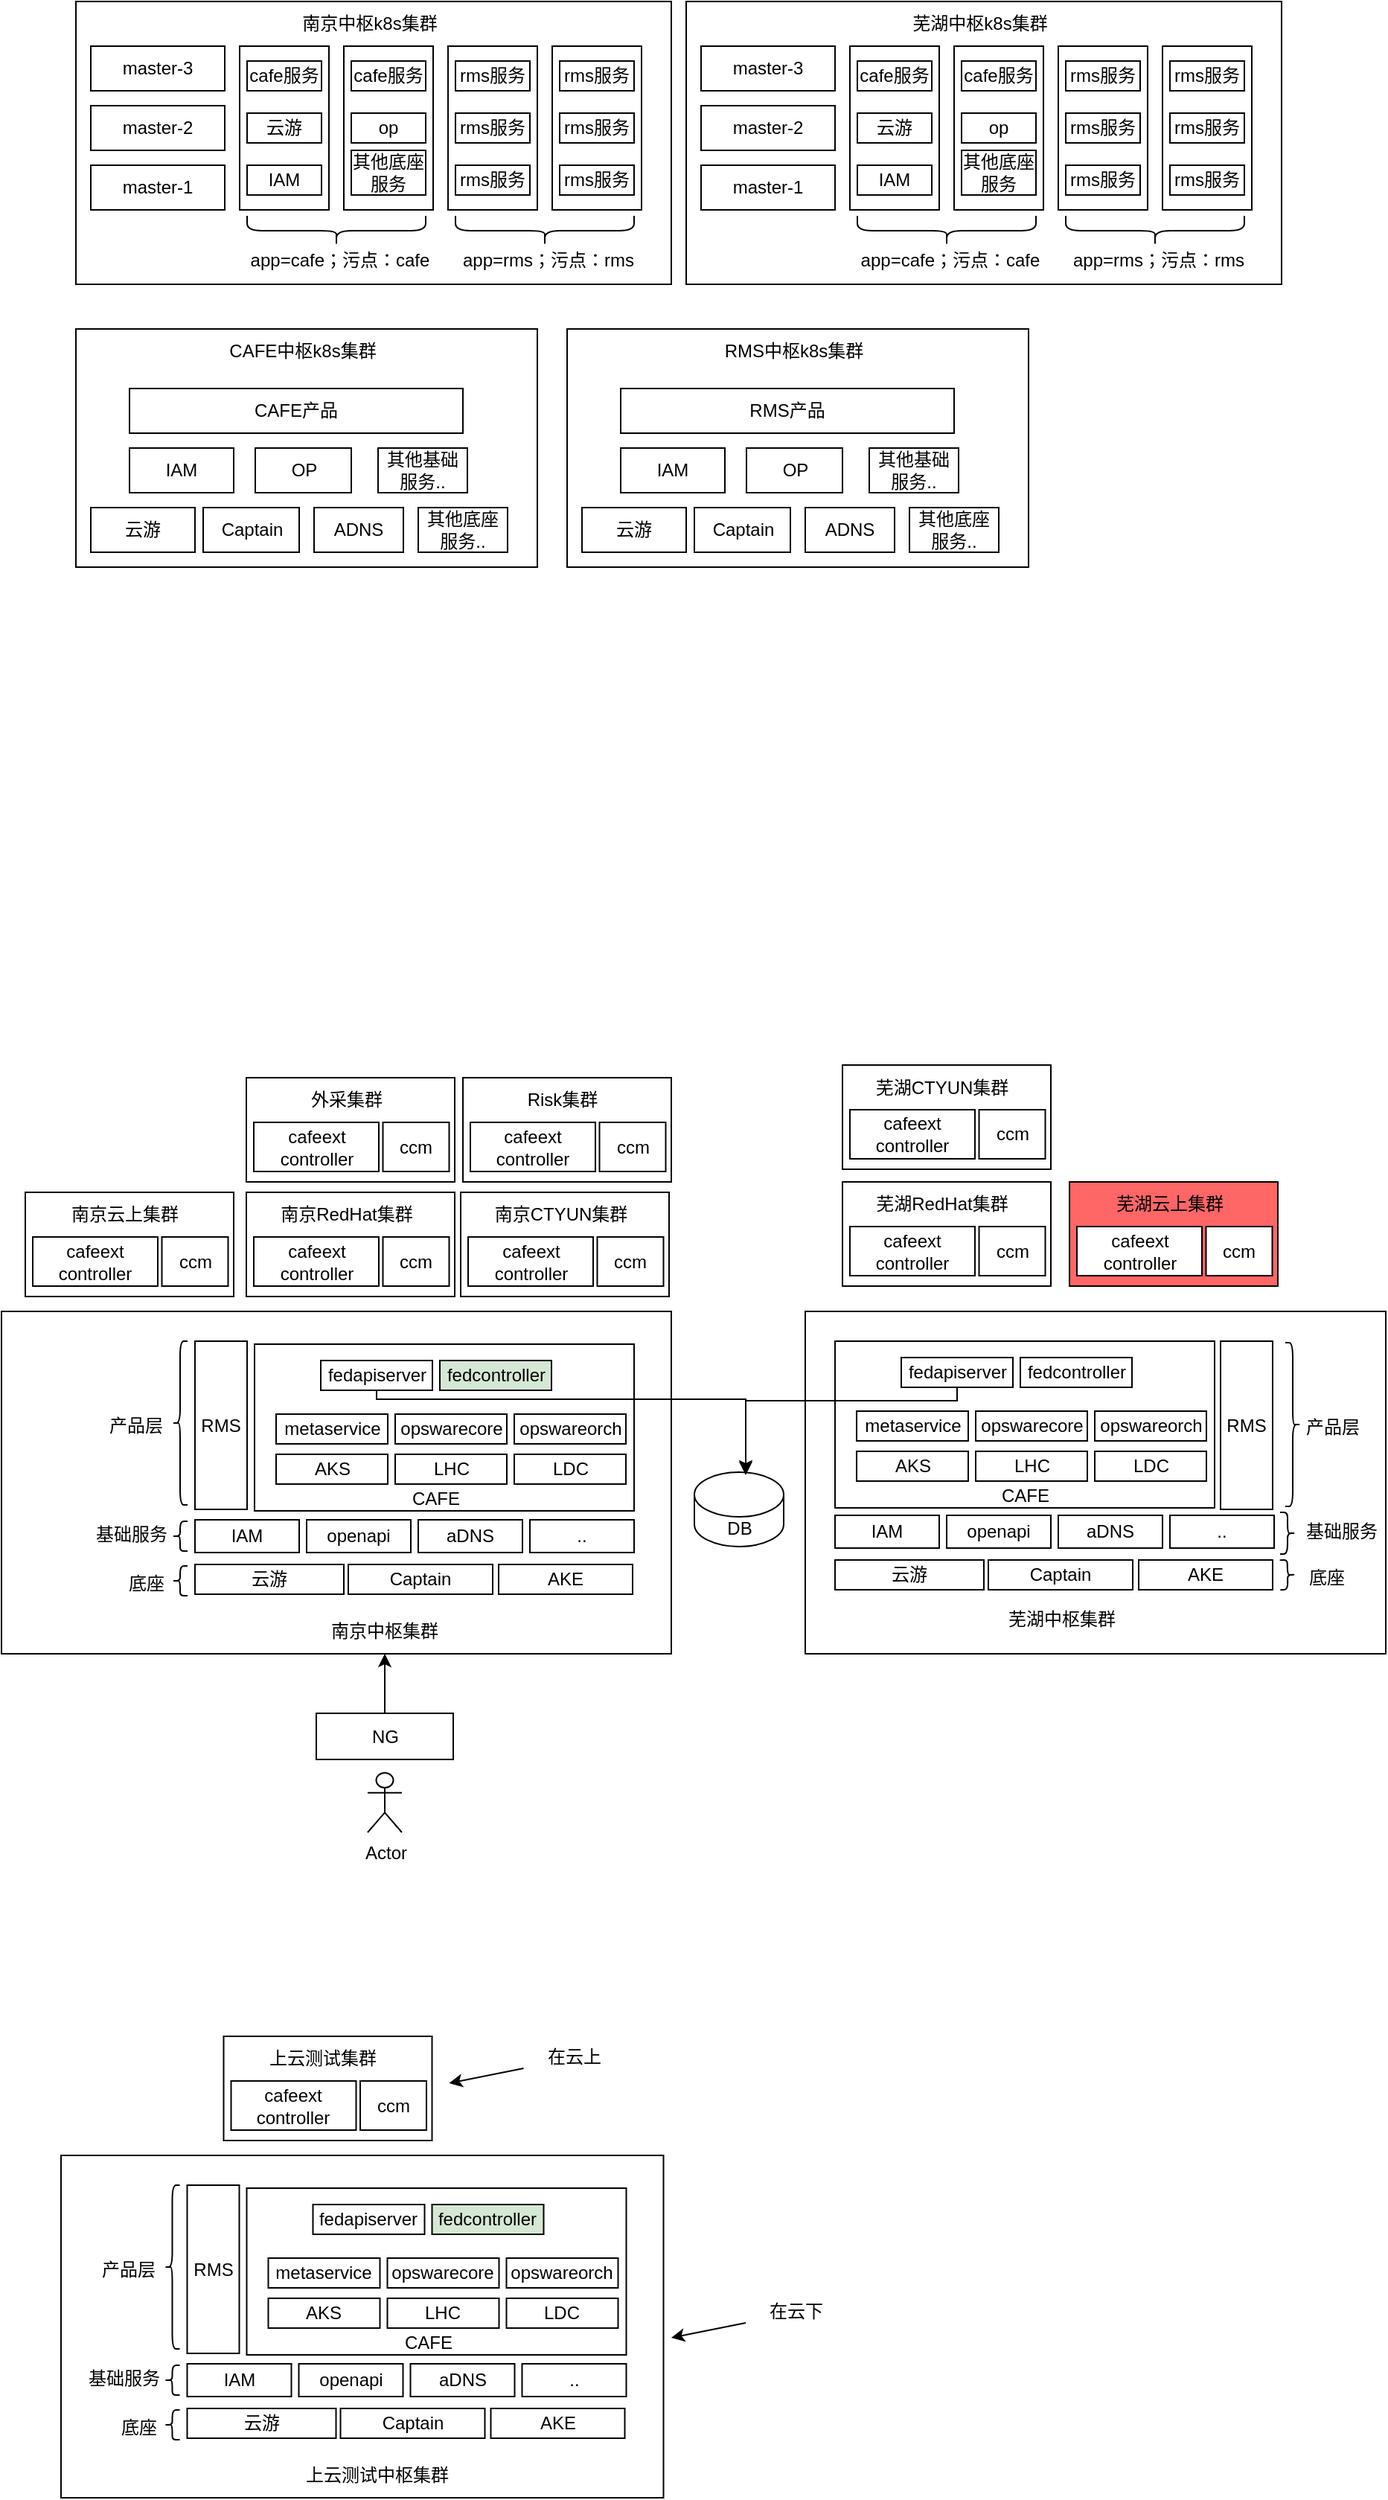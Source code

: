 <mxfile version="25.0.3">
  <diagram name="第 1 页" id="E8cxhD9f6giogZqr2I06">
    <mxGraphModel dx="1781" dy="581" grid="1" gridSize="10" guides="1" tooltips="1" connect="1" arrows="1" fold="1" page="1" pageScale="1" pageWidth="827" pageHeight="1169" math="0" shadow="0">
      <root>
        <mxCell id="0" />
        <mxCell id="1" parent="0" />
        <mxCell id="abHgG_IDOuMoQSv0jhzb-1" value="" style="rounded=0;whiteSpace=wrap;html=1;" vertex="1" parent="1">
          <mxGeometry x="-10" y="920" width="450" height="230" as="geometry" />
        </mxCell>
        <mxCell id="abHgG_IDOuMoQSv0jhzb-2" value="" style="rounded=0;whiteSpace=wrap;html=1;" vertex="1" parent="1">
          <mxGeometry x="160" y="942" width="255" height="112" as="geometry" />
        </mxCell>
        <mxCell id="abHgG_IDOuMoQSv0jhzb-3" value="" style="rounded=0;whiteSpace=wrap;html=1;" vertex="1" parent="1">
          <mxGeometry x="40" y="40" width="400" height="190" as="geometry" />
        </mxCell>
        <mxCell id="abHgG_IDOuMoQSv0jhzb-4" value="master-3" style="rounded=0;whiteSpace=wrap;html=1;" vertex="1" parent="1">
          <mxGeometry x="50" y="70" width="90" height="30" as="geometry" />
        </mxCell>
        <mxCell id="abHgG_IDOuMoQSv0jhzb-5" value="master-1" style="rounded=0;whiteSpace=wrap;html=1;" vertex="1" parent="1">
          <mxGeometry x="50" y="150" width="90" height="30" as="geometry" />
        </mxCell>
        <mxCell id="abHgG_IDOuMoQSv0jhzb-6" value="master-2" style="rounded=0;whiteSpace=wrap;html=1;" vertex="1" parent="1">
          <mxGeometry x="50" y="110" width="90" height="30" as="geometry" />
        </mxCell>
        <mxCell id="abHgG_IDOuMoQSv0jhzb-7" value="" style="rounded=0;whiteSpace=wrap;html=1;" vertex="1" parent="1">
          <mxGeometry x="150" y="70" width="60" height="110" as="geometry" />
        </mxCell>
        <mxCell id="abHgG_IDOuMoQSv0jhzb-8" value="cafe服务" style="rounded=0;whiteSpace=wrap;html=1;" vertex="1" parent="1">
          <mxGeometry x="155" y="80" width="50" height="20" as="geometry" />
        </mxCell>
        <mxCell id="abHgG_IDOuMoQSv0jhzb-9" value="云游" style="rounded=0;whiteSpace=wrap;html=1;" vertex="1" parent="1">
          <mxGeometry x="155" y="115" width="50" height="20" as="geometry" />
        </mxCell>
        <mxCell id="abHgG_IDOuMoQSv0jhzb-10" value="IAM" style="rounded=0;whiteSpace=wrap;html=1;" vertex="1" parent="1">
          <mxGeometry x="155" y="150" width="50" height="20" as="geometry" />
        </mxCell>
        <mxCell id="abHgG_IDOuMoQSv0jhzb-11" value="" style="rounded=0;whiteSpace=wrap;html=1;" vertex="1" parent="1">
          <mxGeometry x="220" y="70" width="60" height="110" as="geometry" />
        </mxCell>
        <mxCell id="abHgG_IDOuMoQSv0jhzb-12" value="cafe服务" style="rounded=0;whiteSpace=wrap;html=1;" vertex="1" parent="1">
          <mxGeometry x="225" y="80" width="50" height="20" as="geometry" />
        </mxCell>
        <mxCell id="abHgG_IDOuMoQSv0jhzb-13" value="op" style="rounded=0;whiteSpace=wrap;html=1;" vertex="1" parent="1">
          <mxGeometry x="225" y="115" width="50" height="20" as="geometry" />
        </mxCell>
        <mxCell id="abHgG_IDOuMoQSv0jhzb-14" value="其他底座服务" style="rounded=0;whiteSpace=wrap;html=1;" vertex="1" parent="1">
          <mxGeometry x="225" y="140" width="50" height="30" as="geometry" />
        </mxCell>
        <mxCell id="abHgG_IDOuMoQSv0jhzb-15" value="" style="rounded=0;whiteSpace=wrap;html=1;" vertex="1" parent="1">
          <mxGeometry x="290" y="70" width="60" height="110" as="geometry" />
        </mxCell>
        <mxCell id="abHgG_IDOuMoQSv0jhzb-16" value="rms服务" style="rounded=0;whiteSpace=wrap;html=1;" vertex="1" parent="1">
          <mxGeometry x="295" y="80" width="50" height="20" as="geometry" />
        </mxCell>
        <mxCell id="abHgG_IDOuMoQSv0jhzb-17" value="rms服务" style="rounded=0;whiteSpace=wrap;html=1;" vertex="1" parent="1">
          <mxGeometry x="295" y="115" width="50" height="20" as="geometry" />
        </mxCell>
        <mxCell id="abHgG_IDOuMoQSv0jhzb-18" value="rms服务" style="rounded=0;whiteSpace=wrap;html=1;" vertex="1" parent="1">
          <mxGeometry x="295" y="150" width="50" height="20" as="geometry" />
        </mxCell>
        <mxCell id="abHgG_IDOuMoQSv0jhzb-19" value="" style="rounded=0;whiteSpace=wrap;html=1;" vertex="1" parent="1">
          <mxGeometry x="360" y="70" width="60" height="110" as="geometry" />
        </mxCell>
        <mxCell id="abHgG_IDOuMoQSv0jhzb-20" value="rms服务" style="rounded=0;whiteSpace=wrap;html=1;" vertex="1" parent="1">
          <mxGeometry x="365" y="80" width="50" height="20" as="geometry" />
        </mxCell>
        <mxCell id="abHgG_IDOuMoQSv0jhzb-21" value="rms服务" style="rounded=0;whiteSpace=wrap;html=1;" vertex="1" parent="1">
          <mxGeometry x="365" y="115" width="50" height="20" as="geometry" />
        </mxCell>
        <mxCell id="abHgG_IDOuMoQSv0jhzb-22" value="rms服务" style="rounded=0;whiteSpace=wrap;html=1;" vertex="1" parent="1">
          <mxGeometry x="365" y="150" width="50" height="20" as="geometry" />
        </mxCell>
        <mxCell id="abHgG_IDOuMoQSv0jhzb-23" value="" style="shape=curlyBracket;whiteSpace=wrap;html=1;rounded=1;flipH=1;labelPosition=right;verticalLabelPosition=middle;align=left;verticalAlign=middle;direction=north;" vertex="1" parent="1">
          <mxGeometry x="155" y="184" width="120" height="20" as="geometry" />
        </mxCell>
        <mxCell id="abHgG_IDOuMoQSv0jhzb-24" value="app=cafe；污点：cafe" style="text;html=1;align=center;verticalAlign=middle;whiteSpace=wrap;rounded=0;" vertex="1" parent="1">
          <mxGeometry x="155" y="199" width="125" height="30" as="geometry" />
        </mxCell>
        <mxCell id="abHgG_IDOuMoQSv0jhzb-25" value="" style="shape=curlyBracket;whiteSpace=wrap;html=1;rounded=1;flipH=1;labelPosition=right;verticalLabelPosition=middle;align=left;verticalAlign=middle;direction=north;" vertex="1" parent="1">
          <mxGeometry x="295" y="184" width="120" height="20" as="geometry" />
        </mxCell>
        <mxCell id="abHgG_IDOuMoQSv0jhzb-26" value="app=rms；污点：rms" style="text;html=1;align=center;verticalAlign=middle;whiteSpace=wrap;rounded=0;" vertex="1" parent="1">
          <mxGeometry x="295" y="199" width="125" height="30" as="geometry" />
        </mxCell>
        <mxCell id="abHgG_IDOuMoQSv0jhzb-27" value="南京中枢k8s集群" style="text;html=1;align=center;verticalAlign=middle;whiteSpace=wrap;rounded=0;" vertex="1" parent="1">
          <mxGeometry x="185" y="40" width="105" height="30" as="geometry" />
        </mxCell>
        <mxCell id="abHgG_IDOuMoQSv0jhzb-28" value="" style="rounded=0;whiteSpace=wrap;html=1;" vertex="1" parent="1">
          <mxGeometry x="450" y="40" width="400" height="190" as="geometry" />
        </mxCell>
        <mxCell id="abHgG_IDOuMoQSv0jhzb-29" value="master-3" style="rounded=0;whiteSpace=wrap;html=1;" vertex="1" parent="1">
          <mxGeometry x="460" y="70" width="90" height="30" as="geometry" />
        </mxCell>
        <mxCell id="abHgG_IDOuMoQSv0jhzb-30" value="master-1" style="rounded=0;whiteSpace=wrap;html=1;" vertex="1" parent="1">
          <mxGeometry x="460" y="150" width="90" height="30" as="geometry" />
        </mxCell>
        <mxCell id="abHgG_IDOuMoQSv0jhzb-31" value="master-2" style="rounded=0;whiteSpace=wrap;html=1;" vertex="1" parent="1">
          <mxGeometry x="460" y="110" width="90" height="30" as="geometry" />
        </mxCell>
        <mxCell id="abHgG_IDOuMoQSv0jhzb-32" value="" style="rounded=0;whiteSpace=wrap;html=1;" vertex="1" parent="1">
          <mxGeometry x="560" y="70" width="60" height="110" as="geometry" />
        </mxCell>
        <mxCell id="abHgG_IDOuMoQSv0jhzb-33" value="cafe服务" style="rounded=0;whiteSpace=wrap;html=1;" vertex="1" parent="1">
          <mxGeometry x="565" y="80" width="50" height="20" as="geometry" />
        </mxCell>
        <mxCell id="abHgG_IDOuMoQSv0jhzb-34" value="云游" style="rounded=0;whiteSpace=wrap;html=1;" vertex="1" parent="1">
          <mxGeometry x="565" y="115" width="50" height="20" as="geometry" />
        </mxCell>
        <mxCell id="abHgG_IDOuMoQSv0jhzb-35" value="IAM" style="rounded=0;whiteSpace=wrap;html=1;" vertex="1" parent="1">
          <mxGeometry x="565" y="150" width="50" height="20" as="geometry" />
        </mxCell>
        <mxCell id="abHgG_IDOuMoQSv0jhzb-36" value="" style="rounded=0;whiteSpace=wrap;html=1;" vertex="1" parent="1">
          <mxGeometry x="630" y="70" width="60" height="110" as="geometry" />
        </mxCell>
        <mxCell id="abHgG_IDOuMoQSv0jhzb-37" value="cafe服务" style="rounded=0;whiteSpace=wrap;html=1;" vertex="1" parent="1">
          <mxGeometry x="635" y="80" width="50" height="20" as="geometry" />
        </mxCell>
        <mxCell id="abHgG_IDOuMoQSv0jhzb-38" value="op" style="rounded=0;whiteSpace=wrap;html=1;" vertex="1" parent="1">
          <mxGeometry x="635" y="115" width="50" height="20" as="geometry" />
        </mxCell>
        <mxCell id="abHgG_IDOuMoQSv0jhzb-39" value="其他底座服务" style="rounded=0;whiteSpace=wrap;html=1;" vertex="1" parent="1">
          <mxGeometry x="635" y="140" width="50" height="30" as="geometry" />
        </mxCell>
        <mxCell id="abHgG_IDOuMoQSv0jhzb-40" value="" style="rounded=0;whiteSpace=wrap;html=1;" vertex="1" parent="1">
          <mxGeometry x="700" y="70" width="60" height="110" as="geometry" />
        </mxCell>
        <mxCell id="abHgG_IDOuMoQSv0jhzb-41" value="rms服务" style="rounded=0;whiteSpace=wrap;html=1;" vertex="1" parent="1">
          <mxGeometry x="705" y="80" width="50" height="20" as="geometry" />
        </mxCell>
        <mxCell id="abHgG_IDOuMoQSv0jhzb-42" value="rms服务" style="rounded=0;whiteSpace=wrap;html=1;" vertex="1" parent="1">
          <mxGeometry x="705" y="115" width="50" height="20" as="geometry" />
        </mxCell>
        <mxCell id="abHgG_IDOuMoQSv0jhzb-43" value="rms服务" style="rounded=0;whiteSpace=wrap;html=1;" vertex="1" parent="1">
          <mxGeometry x="705" y="150" width="50" height="20" as="geometry" />
        </mxCell>
        <mxCell id="abHgG_IDOuMoQSv0jhzb-44" value="" style="rounded=0;whiteSpace=wrap;html=1;" vertex="1" parent="1">
          <mxGeometry x="770" y="70" width="60" height="110" as="geometry" />
        </mxCell>
        <mxCell id="abHgG_IDOuMoQSv0jhzb-45" value="rms服务" style="rounded=0;whiteSpace=wrap;html=1;" vertex="1" parent="1">
          <mxGeometry x="775" y="80" width="50" height="20" as="geometry" />
        </mxCell>
        <mxCell id="abHgG_IDOuMoQSv0jhzb-46" value="rms服务" style="rounded=0;whiteSpace=wrap;html=1;" vertex="1" parent="1">
          <mxGeometry x="775" y="115" width="50" height="20" as="geometry" />
        </mxCell>
        <mxCell id="abHgG_IDOuMoQSv0jhzb-47" value="rms服务" style="rounded=0;whiteSpace=wrap;html=1;" vertex="1" parent="1">
          <mxGeometry x="775" y="150" width="50" height="20" as="geometry" />
        </mxCell>
        <mxCell id="abHgG_IDOuMoQSv0jhzb-48" value="" style="shape=curlyBracket;whiteSpace=wrap;html=1;rounded=1;flipH=1;labelPosition=right;verticalLabelPosition=middle;align=left;verticalAlign=middle;direction=north;" vertex="1" parent="1">
          <mxGeometry x="565" y="184" width="120" height="20" as="geometry" />
        </mxCell>
        <mxCell id="abHgG_IDOuMoQSv0jhzb-49" value="app=cafe；污点：cafe" style="text;html=1;align=center;verticalAlign=middle;whiteSpace=wrap;rounded=0;" vertex="1" parent="1">
          <mxGeometry x="565" y="199" width="125" height="30" as="geometry" />
        </mxCell>
        <mxCell id="abHgG_IDOuMoQSv0jhzb-50" value="" style="shape=curlyBracket;whiteSpace=wrap;html=1;rounded=1;flipH=1;labelPosition=right;verticalLabelPosition=middle;align=left;verticalAlign=middle;direction=north;" vertex="1" parent="1">
          <mxGeometry x="705" y="184" width="120" height="20" as="geometry" />
        </mxCell>
        <mxCell id="abHgG_IDOuMoQSv0jhzb-51" value="app=rms；污点：rms" style="text;html=1;align=center;verticalAlign=middle;whiteSpace=wrap;rounded=0;" vertex="1" parent="1">
          <mxGeometry x="705" y="199" width="125" height="30" as="geometry" />
        </mxCell>
        <mxCell id="abHgG_IDOuMoQSv0jhzb-52" value="芜湖中枢k8s集群" style="text;html=1;align=center;verticalAlign=middle;whiteSpace=wrap;rounded=0;" vertex="1" parent="1">
          <mxGeometry x="595" y="40" width="105" height="30" as="geometry" />
        </mxCell>
        <mxCell id="abHgG_IDOuMoQSv0jhzb-53" value="" style="rounded=0;whiteSpace=wrap;html=1;" vertex="1" parent="1">
          <mxGeometry x="40" y="260" width="310" height="160" as="geometry" />
        </mxCell>
        <mxCell id="abHgG_IDOuMoQSv0jhzb-54" value="CAFE中枢k8s集群" style="text;html=1;align=center;verticalAlign=middle;whiteSpace=wrap;rounded=0;" vertex="1" parent="1">
          <mxGeometry x="139.5" y="260" width="105" height="30" as="geometry" />
        </mxCell>
        <mxCell id="abHgG_IDOuMoQSv0jhzb-55" value="云游" style="rounded=0;whiteSpace=wrap;html=1;" vertex="1" parent="1">
          <mxGeometry x="50" y="380" width="70" height="30" as="geometry" />
        </mxCell>
        <mxCell id="abHgG_IDOuMoQSv0jhzb-56" value="Captain" style="rounded=0;whiteSpace=wrap;html=1;" vertex="1" parent="1">
          <mxGeometry x="125.5" y="380" width="64.5" height="30" as="geometry" />
        </mxCell>
        <mxCell id="abHgG_IDOuMoQSv0jhzb-57" value="ADNS" style="rounded=0;whiteSpace=wrap;html=1;" vertex="1" parent="1">
          <mxGeometry x="200" y="380" width="60" height="30" as="geometry" />
        </mxCell>
        <mxCell id="abHgG_IDOuMoQSv0jhzb-58" value="IAM" style="rounded=0;whiteSpace=wrap;html=1;" vertex="1" parent="1">
          <mxGeometry x="76" y="340" width="70" height="30" as="geometry" />
        </mxCell>
        <mxCell id="abHgG_IDOuMoQSv0jhzb-59" value="OP" style="rounded=0;whiteSpace=wrap;html=1;" vertex="1" parent="1">
          <mxGeometry x="160.5" y="340" width="64.5" height="30" as="geometry" />
        </mxCell>
        <mxCell id="abHgG_IDOuMoQSv0jhzb-60" value="其他底座服务.." style="rounded=0;whiteSpace=wrap;html=1;" vertex="1" parent="1">
          <mxGeometry x="270" y="380" width="60" height="30" as="geometry" />
        </mxCell>
        <mxCell id="abHgG_IDOuMoQSv0jhzb-61" value="其他基础服务.." style="rounded=0;whiteSpace=wrap;html=1;" vertex="1" parent="1">
          <mxGeometry x="243" y="340" width="60" height="30" as="geometry" />
        </mxCell>
        <mxCell id="abHgG_IDOuMoQSv0jhzb-62" value="CAFE产品" style="rounded=0;whiteSpace=wrap;html=1;" vertex="1" parent="1">
          <mxGeometry x="76" y="300" width="224" height="30" as="geometry" />
        </mxCell>
        <mxCell id="abHgG_IDOuMoQSv0jhzb-63" value="" style="rounded=0;whiteSpace=wrap;html=1;" vertex="1" parent="1">
          <mxGeometry x="370" y="260" width="310" height="160" as="geometry" />
        </mxCell>
        <mxCell id="abHgG_IDOuMoQSv0jhzb-64" value="RMS中枢k8s集群" style="text;html=1;align=center;verticalAlign=middle;whiteSpace=wrap;rounded=0;" vertex="1" parent="1">
          <mxGeometry x="469.5" y="260" width="105" height="30" as="geometry" />
        </mxCell>
        <mxCell id="abHgG_IDOuMoQSv0jhzb-65" value="云游" style="rounded=0;whiteSpace=wrap;html=1;" vertex="1" parent="1">
          <mxGeometry x="380" y="380" width="70" height="30" as="geometry" />
        </mxCell>
        <mxCell id="abHgG_IDOuMoQSv0jhzb-66" value="Captain" style="rounded=0;whiteSpace=wrap;html=1;" vertex="1" parent="1">
          <mxGeometry x="455.5" y="380" width="64.5" height="30" as="geometry" />
        </mxCell>
        <mxCell id="abHgG_IDOuMoQSv0jhzb-67" value="ADNS" style="rounded=0;whiteSpace=wrap;html=1;" vertex="1" parent="1">
          <mxGeometry x="530" y="380" width="60" height="30" as="geometry" />
        </mxCell>
        <mxCell id="abHgG_IDOuMoQSv0jhzb-68" value="IAM" style="rounded=0;whiteSpace=wrap;html=1;" vertex="1" parent="1">
          <mxGeometry x="406" y="340" width="70" height="30" as="geometry" />
        </mxCell>
        <mxCell id="abHgG_IDOuMoQSv0jhzb-69" value="OP" style="rounded=0;whiteSpace=wrap;html=1;" vertex="1" parent="1">
          <mxGeometry x="490.5" y="340" width="64.5" height="30" as="geometry" />
        </mxCell>
        <mxCell id="abHgG_IDOuMoQSv0jhzb-70" value="其他底座服务.." style="rounded=0;whiteSpace=wrap;html=1;" vertex="1" parent="1">
          <mxGeometry x="600" y="380" width="60" height="30" as="geometry" />
        </mxCell>
        <mxCell id="abHgG_IDOuMoQSv0jhzb-71" value="其他基础服务.." style="rounded=0;whiteSpace=wrap;html=1;" vertex="1" parent="1">
          <mxGeometry x="573" y="340" width="60" height="30" as="geometry" />
        </mxCell>
        <mxCell id="abHgG_IDOuMoQSv0jhzb-72" value="RMS产品" style="rounded=0;whiteSpace=wrap;html=1;" vertex="1" parent="1">
          <mxGeometry x="406" y="300" width="224" height="30" as="geometry" />
        </mxCell>
        <mxCell id="abHgG_IDOuMoQSv0jhzb-73" value="云游" style="rounded=0;whiteSpace=wrap;html=1;" vertex="1" parent="1">
          <mxGeometry x="120" y="1090" width="100" height="20" as="geometry" />
        </mxCell>
        <mxCell id="abHgG_IDOuMoQSv0jhzb-74" value="Captain" style="rounded=0;whiteSpace=wrap;html=1;" vertex="1" parent="1">
          <mxGeometry x="223" y="1090" width="97" height="20" as="geometry" />
        </mxCell>
        <mxCell id="abHgG_IDOuMoQSv0jhzb-75" value="AKE" style="rounded=0;whiteSpace=wrap;html=1;" vertex="1" parent="1">
          <mxGeometry x="324" y="1090" width="90" height="20" as="geometry" />
        </mxCell>
        <mxCell id="abHgG_IDOuMoQSv0jhzb-76" value="IAM" style="rounded=0;whiteSpace=wrap;html=1;" vertex="1" parent="1">
          <mxGeometry x="120" y="1060" width="70" height="22" as="geometry" />
        </mxCell>
        <mxCell id="abHgG_IDOuMoQSv0jhzb-77" value="openapi" style="rounded=0;whiteSpace=wrap;html=1;" vertex="1" parent="1">
          <mxGeometry x="195" y="1060" width="70" height="22" as="geometry" />
        </mxCell>
        <mxCell id="abHgG_IDOuMoQSv0jhzb-78" value="aDNS" style="rounded=0;whiteSpace=wrap;html=1;" vertex="1" parent="1">
          <mxGeometry x="270" y="1060" width="70" height="22" as="geometry" />
        </mxCell>
        <mxCell id="abHgG_IDOuMoQSv0jhzb-79" value=".." style="rounded=0;whiteSpace=wrap;html=1;" vertex="1" parent="1">
          <mxGeometry x="345" y="1060" width="70" height="22" as="geometry" />
        </mxCell>
        <mxCell id="abHgG_IDOuMoQSv0jhzb-80" value="" style="shape=curlyBracket;whiteSpace=wrap;html=1;rounded=1;labelPosition=left;verticalLabelPosition=middle;align=right;verticalAlign=middle;" vertex="1" parent="1">
          <mxGeometry x="105" y="1091" width="10" height="20" as="geometry" />
        </mxCell>
        <mxCell id="abHgG_IDOuMoQSv0jhzb-81" value="" style="shape=curlyBracket;whiteSpace=wrap;html=1;rounded=1;labelPosition=left;verticalLabelPosition=middle;align=right;verticalAlign=middle;" vertex="1" parent="1">
          <mxGeometry x="105" y="1061" width="10" height="20" as="geometry" />
        </mxCell>
        <mxCell id="abHgG_IDOuMoQSv0jhzb-82" value="底座" style="text;html=1;align=center;verticalAlign=middle;whiteSpace=wrap;rounded=0;" vertex="1" parent="1">
          <mxGeometry x="70" y="1090" width="35" height="25" as="geometry" />
        </mxCell>
        <mxCell id="abHgG_IDOuMoQSv0jhzb-83" value="基础服务" style="text;html=1;align=center;verticalAlign=middle;whiteSpace=wrap;rounded=0;" vertex="1" parent="1">
          <mxGeometry x="50" y="1057" width="55" height="25" as="geometry" />
        </mxCell>
        <mxCell id="abHgG_IDOuMoQSv0jhzb-84" value="LHC" style="rounded=0;whiteSpace=wrap;html=1;" vertex="1" parent="1">
          <mxGeometry x="254.5" y="1016" width="75" height="20" as="geometry" />
        </mxCell>
        <mxCell id="abHgG_IDOuMoQSv0jhzb-85" value="opswarecore" style="rounded=0;whiteSpace=wrap;html=1;" vertex="1" parent="1">
          <mxGeometry x="254.5" y="989" width="75" height="20" as="geometry" />
        </mxCell>
        <mxCell id="abHgG_IDOuMoQSv0jhzb-86" value="metaservice" style="rounded=0;whiteSpace=wrap;html=1;" vertex="1" parent="1">
          <mxGeometry x="174.5" y="989" width="75" height="20" as="geometry" />
        </mxCell>
        <mxCell id="abHgG_IDOuMoQSv0jhzb-87" value="opswareorch" style="rounded=0;whiteSpace=wrap;html=1;" vertex="1" parent="1">
          <mxGeometry x="334.5" y="989" width="75" height="20" as="geometry" />
        </mxCell>
        <mxCell id="abHgG_IDOuMoQSv0jhzb-88" value="LDC" style="rounded=0;whiteSpace=wrap;html=1;" vertex="1" parent="1">
          <mxGeometry x="334.5" y="1016" width="75" height="20" as="geometry" />
        </mxCell>
        <mxCell id="abHgG_IDOuMoQSv0jhzb-89" value="AKS" style="rounded=0;whiteSpace=wrap;html=1;" vertex="1" parent="1">
          <mxGeometry x="174.5" y="1016" width="75" height="20" as="geometry" />
        </mxCell>
        <mxCell id="abHgG_IDOuMoQSv0jhzb-90" value="fedapiserver" style="rounded=0;whiteSpace=wrap;html=1;" vertex="1" parent="1">
          <mxGeometry x="204.5" y="953" width="75" height="20" as="geometry" />
        </mxCell>
        <mxCell id="abHgG_IDOuMoQSv0jhzb-91" value="fedcontroller" style="rounded=0;whiteSpace=wrap;html=1;fillColor=#D5E8D4;" vertex="1" parent="1">
          <mxGeometry x="284.5" y="953" width="75" height="20" as="geometry" />
        </mxCell>
        <mxCell id="abHgG_IDOuMoQSv0jhzb-92" value="DB" style="shape=cylinder3;whiteSpace=wrap;html=1;boundedLbl=1;backgroundOutline=1;size=15;" vertex="1" parent="1">
          <mxGeometry x="455.5" y="1028" width="60" height="50" as="geometry" />
        </mxCell>
        <mxCell id="abHgG_IDOuMoQSv0jhzb-93" style="edgeStyle=orthogonalEdgeStyle;rounded=0;orthogonalLoop=1;jettySize=auto;html=1;exitX=0.5;exitY=1;exitDx=0;exitDy=0;" edge="1" parent="1" source="abHgG_IDOuMoQSv0jhzb-90">
          <mxGeometry relative="1" as="geometry">
            <mxPoint x="490" y="1029" as="targetPoint" />
            <Array as="points">
              <mxPoint x="242" y="979" />
              <mxPoint x="490" y="979" />
              <mxPoint x="490" y="1029" />
            </Array>
          </mxGeometry>
        </mxCell>
        <mxCell id="abHgG_IDOuMoQSv0jhzb-94" value="CAFE" style="text;html=1;align=center;verticalAlign=middle;whiteSpace=wrap;rounded=0;" vertex="1" parent="1">
          <mxGeometry x="252" y="1031" width="60" height="30" as="geometry" />
        </mxCell>
        <mxCell id="abHgG_IDOuMoQSv0jhzb-95" value="RMS" style="rounded=0;whiteSpace=wrap;html=1;" vertex="1" parent="1">
          <mxGeometry x="120" y="940" width="35" height="113" as="geometry" />
        </mxCell>
        <mxCell id="abHgG_IDOuMoQSv0jhzb-96" value="" style="shape=curlyBracket;whiteSpace=wrap;html=1;rounded=1;labelPosition=left;verticalLabelPosition=middle;align=right;verticalAlign=middle;" vertex="1" parent="1">
          <mxGeometry x="105" y="940" width="10" height="110" as="geometry" />
        </mxCell>
        <mxCell id="abHgG_IDOuMoQSv0jhzb-97" value="产品层" style="text;html=1;align=center;verticalAlign=middle;whiteSpace=wrap;rounded=0;" vertex="1" parent="1">
          <mxGeometry x="53" y="984" width="55" height="25" as="geometry" />
        </mxCell>
        <mxCell id="abHgG_IDOuMoQSv0jhzb-98" value="南京中枢集群" style="text;html=1;align=center;verticalAlign=middle;whiteSpace=wrap;rounded=0;" vertex="1" parent="1">
          <mxGeometry x="195" y="1120" width="105" height="30" as="geometry" />
        </mxCell>
        <mxCell id="abHgG_IDOuMoQSv0jhzb-99" value="" style="rounded=0;whiteSpace=wrap;html=1;" vertex="1" parent="1">
          <mxGeometry x="530" y="920" width="390" height="230" as="geometry" />
        </mxCell>
        <mxCell id="abHgG_IDOuMoQSv0jhzb-100" value="" style="rounded=0;whiteSpace=wrap;html=1;" vertex="1" parent="1">
          <mxGeometry x="550" y="940" width="255" height="112" as="geometry" />
        </mxCell>
        <mxCell id="abHgG_IDOuMoQSv0jhzb-101" value="云游" style="rounded=0;whiteSpace=wrap;html=1;" vertex="1" parent="1">
          <mxGeometry x="550" y="1087" width="100" height="20" as="geometry" />
        </mxCell>
        <mxCell id="abHgG_IDOuMoQSv0jhzb-102" value="Captain" style="rounded=0;whiteSpace=wrap;html=1;" vertex="1" parent="1">
          <mxGeometry x="653" y="1087" width="97" height="20" as="geometry" />
        </mxCell>
        <mxCell id="abHgG_IDOuMoQSv0jhzb-103" value="AKE" style="rounded=0;whiteSpace=wrap;html=1;" vertex="1" parent="1">
          <mxGeometry x="754" y="1087" width="90" height="20" as="geometry" />
        </mxCell>
        <mxCell id="abHgG_IDOuMoQSv0jhzb-104" value="IAM" style="rounded=0;whiteSpace=wrap;html=1;" vertex="1" parent="1">
          <mxGeometry x="550" y="1057" width="70" height="22" as="geometry" />
        </mxCell>
        <mxCell id="abHgG_IDOuMoQSv0jhzb-105" value="openapi" style="rounded=0;whiteSpace=wrap;html=1;" vertex="1" parent="1">
          <mxGeometry x="625" y="1057" width="70" height="22" as="geometry" />
        </mxCell>
        <mxCell id="abHgG_IDOuMoQSv0jhzb-106" value="aDNS" style="rounded=0;whiteSpace=wrap;html=1;" vertex="1" parent="1">
          <mxGeometry x="700" y="1057" width="70" height="22" as="geometry" />
        </mxCell>
        <mxCell id="abHgG_IDOuMoQSv0jhzb-107" value=".." style="rounded=0;whiteSpace=wrap;html=1;" vertex="1" parent="1">
          <mxGeometry x="775" y="1057" width="70" height="22" as="geometry" />
        </mxCell>
        <mxCell id="abHgG_IDOuMoQSv0jhzb-108" value="" style="shape=curlyBracket;whiteSpace=wrap;html=1;rounded=1;labelPosition=left;verticalLabelPosition=middle;align=right;verticalAlign=middle;rotation=-181;" vertex="1" parent="1">
          <mxGeometry x="849" y="1087" width="10" height="20" as="geometry" />
        </mxCell>
        <mxCell id="abHgG_IDOuMoQSv0jhzb-109" value="" style="shape=curlyBracket;whiteSpace=wrap;html=1;rounded=1;labelPosition=left;verticalLabelPosition=middle;align=right;verticalAlign=middle;rotation=-180;" vertex="1" parent="1">
          <mxGeometry x="849.0" y="1055" width="10" height="28" as="geometry" />
        </mxCell>
        <mxCell id="abHgG_IDOuMoQSv0jhzb-110" value="底座" style="text;html=1;align=center;verticalAlign=middle;whiteSpace=wrap;rounded=0;" vertex="1" parent="1">
          <mxGeometry x="862.5" y="1086" width="35" height="25" as="geometry" />
        </mxCell>
        <mxCell id="abHgG_IDOuMoQSv0jhzb-111" value="基础服务" style="text;html=1;align=center;verticalAlign=middle;whiteSpace=wrap;rounded=0;" vertex="1" parent="1">
          <mxGeometry x="862.5" y="1055.5" width="55" height="25" as="geometry" />
        </mxCell>
        <mxCell id="abHgG_IDOuMoQSv0jhzb-112" value="LHC" style="rounded=0;whiteSpace=wrap;html=1;" vertex="1" parent="1">
          <mxGeometry x="644.5" y="1014" width="75" height="20" as="geometry" />
        </mxCell>
        <mxCell id="abHgG_IDOuMoQSv0jhzb-113" value="opswarecore" style="rounded=0;whiteSpace=wrap;html=1;" vertex="1" parent="1">
          <mxGeometry x="644.5" y="987" width="75" height="20" as="geometry" />
        </mxCell>
        <mxCell id="abHgG_IDOuMoQSv0jhzb-114" value="metaservice" style="rounded=0;whiteSpace=wrap;html=1;" vertex="1" parent="1">
          <mxGeometry x="564.5" y="987" width="75" height="20" as="geometry" />
        </mxCell>
        <mxCell id="abHgG_IDOuMoQSv0jhzb-115" value="opswareorch" style="rounded=0;whiteSpace=wrap;html=1;" vertex="1" parent="1">
          <mxGeometry x="724.5" y="987" width="75" height="20" as="geometry" />
        </mxCell>
        <mxCell id="abHgG_IDOuMoQSv0jhzb-116" value="LDC" style="rounded=0;whiteSpace=wrap;html=1;" vertex="1" parent="1">
          <mxGeometry x="724.5" y="1014" width="75" height="20" as="geometry" />
        </mxCell>
        <mxCell id="abHgG_IDOuMoQSv0jhzb-117" value="AKS" style="rounded=0;whiteSpace=wrap;html=1;" vertex="1" parent="1">
          <mxGeometry x="564.5" y="1014" width="75" height="20" as="geometry" />
        </mxCell>
        <mxCell id="abHgG_IDOuMoQSv0jhzb-118" value="fedapiserver" style="rounded=0;whiteSpace=wrap;html=1;" vertex="1" parent="1">
          <mxGeometry x="594.5" y="951" width="75" height="20" as="geometry" />
        </mxCell>
        <mxCell id="abHgG_IDOuMoQSv0jhzb-119" value="fedcontroller" style="rounded=0;whiteSpace=wrap;html=1;" vertex="1" parent="1">
          <mxGeometry x="674.5" y="951" width="75" height="20" as="geometry" />
        </mxCell>
        <mxCell id="abHgG_IDOuMoQSv0jhzb-120" value="CAFE" style="text;html=1;align=center;verticalAlign=middle;whiteSpace=wrap;rounded=0;" vertex="1" parent="1">
          <mxGeometry x="647.5" y="1029" width="60" height="30" as="geometry" />
        </mxCell>
        <mxCell id="abHgG_IDOuMoQSv0jhzb-121" value="RMS" style="rounded=0;whiteSpace=wrap;html=1;" vertex="1" parent="1">
          <mxGeometry x="809" y="940" width="35" height="113" as="geometry" />
        </mxCell>
        <mxCell id="abHgG_IDOuMoQSv0jhzb-122" value="" style="shape=curlyBracket;whiteSpace=wrap;html=1;rounded=1;labelPosition=left;verticalLabelPosition=middle;align=right;verticalAlign=middle;rotation=-180;" vertex="1" parent="1">
          <mxGeometry x="852.5" y="941" width="10" height="110" as="geometry" />
        </mxCell>
        <mxCell id="abHgG_IDOuMoQSv0jhzb-123" value="产品层" style="text;html=1;align=center;verticalAlign=middle;whiteSpace=wrap;rounded=0;" vertex="1" parent="1">
          <mxGeometry x="856.5" y="985" width="55" height="25" as="geometry" />
        </mxCell>
        <mxCell id="abHgG_IDOuMoQSv0jhzb-124" value="芜湖中枢集群" style="text;html=1;align=center;verticalAlign=middle;whiteSpace=wrap;rounded=0;" vertex="1" parent="1">
          <mxGeometry x="650" y="1112" width="105" height="30" as="geometry" />
        </mxCell>
        <mxCell id="abHgG_IDOuMoQSv0jhzb-125" style="edgeStyle=orthogonalEdgeStyle;rounded=0;orthogonalLoop=1;jettySize=auto;html=1;exitX=0.5;exitY=1;exitDx=0;exitDy=0;" edge="1" parent="1" source="abHgG_IDOuMoQSv0jhzb-118">
          <mxGeometry relative="1" as="geometry">
            <mxPoint x="372" y="800" as="sourcePoint" />
            <mxPoint x="490" y="1030" as="targetPoint" />
            <Array as="points">
              <mxPoint x="632" y="980" />
              <mxPoint x="490" y="980" />
            </Array>
          </mxGeometry>
        </mxCell>
        <mxCell id="abHgG_IDOuMoQSv0jhzb-126" value="Actor" style="shape=umlActor;verticalLabelPosition=bottom;verticalAlign=top;html=1;outlineConnect=0;" vertex="1" parent="1">
          <mxGeometry x="236" y="1230" width="23" height="40" as="geometry" />
        </mxCell>
        <mxCell id="abHgG_IDOuMoQSv0jhzb-127" value="NG" style="rounded=0;whiteSpace=wrap;html=1;" vertex="1" parent="1">
          <mxGeometry x="201.5" y="1190" width="92" height="31" as="geometry" />
        </mxCell>
        <mxCell id="abHgG_IDOuMoQSv0jhzb-128" value="" style="endArrow=classic;html=1;rounded=0;exitX=0.5;exitY=0;exitDx=0;exitDy=0;entryX=0.5;entryY=1;entryDx=0;entryDy=0;" edge="1" parent="1" source="abHgG_IDOuMoQSv0jhzb-127" target="abHgG_IDOuMoQSv0jhzb-98">
          <mxGeometry width="50" height="50" relative="1" as="geometry">
            <mxPoint x="350" y="1170" as="sourcePoint" />
            <mxPoint x="400" y="1120" as="targetPoint" />
          </mxGeometry>
        </mxCell>
        <mxCell id="abHgG_IDOuMoQSv0jhzb-129" value="" style="rounded=0;whiteSpace=wrap;html=1;" vertex="1" parent="1">
          <mxGeometry x="154.5" y="840" width="140" height="70" as="geometry" />
        </mxCell>
        <mxCell id="abHgG_IDOuMoQSv0jhzb-130" value="cafeext&lt;div&gt;controller&lt;/div&gt;" style="rounded=0;whiteSpace=wrap;html=1;" vertex="1" parent="1">
          <mxGeometry x="159.5" y="870" width="84" height="33" as="geometry" />
        </mxCell>
        <mxCell id="abHgG_IDOuMoQSv0jhzb-131" value="ccm" style="rounded=0;whiteSpace=wrap;html=1;" vertex="1" parent="1">
          <mxGeometry x="246.25" y="870" width="44.5" height="33" as="geometry" />
        </mxCell>
        <mxCell id="abHgG_IDOuMoQSv0jhzb-132" value="南京RedHat集群" style="text;html=1;align=center;verticalAlign=middle;whiteSpace=wrap;rounded=0;" vertex="1" parent="1">
          <mxGeometry x="174.5" y="840" width="94" height="30" as="geometry" />
        </mxCell>
        <mxCell id="abHgG_IDOuMoQSv0jhzb-133" value="" style="rounded=0;whiteSpace=wrap;html=1;" vertex="1" parent="1">
          <mxGeometry x="298.5" y="840" width="140" height="70" as="geometry" />
        </mxCell>
        <mxCell id="abHgG_IDOuMoQSv0jhzb-134" value="cafeext&lt;div&gt;controller&lt;/div&gt;" style="rounded=0;whiteSpace=wrap;html=1;" vertex="1" parent="1">
          <mxGeometry x="303.5" y="870" width="84" height="33" as="geometry" />
        </mxCell>
        <mxCell id="abHgG_IDOuMoQSv0jhzb-135" value="ccm" style="rounded=0;whiteSpace=wrap;html=1;" vertex="1" parent="1">
          <mxGeometry x="390.25" y="870" width="44.5" height="33" as="geometry" />
        </mxCell>
        <mxCell id="abHgG_IDOuMoQSv0jhzb-136" value="南京CTYUN集群" style="text;html=1;align=center;verticalAlign=middle;whiteSpace=wrap;rounded=0;" vertex="1" parent="1">
          <mxGeometry x="318.5" y="840" width="94" height="30" as="geometry" />
        </mxCell>
        <mxCell id="abHgG_IDOuMoQSv0jhzb-137" value="" style="rounded=0;whiteSpace=wrap;html=1;" vertex="1" parent="1">
          <mxGeometry x="300" y="763" width="140" height="70" as="geometry" />
        </mxCell>
        <mxCell id="abHgG_IDOuMoQSv0jhzb-138" value="cafeext&lt;div&gt;controller&lt;/div&gt;" style="rounded=0;whiteSpace=wrap;html=1;" vertex="1" parent="1">
          <mxGeometry x="305" y="793" width="84" height="33" as="geometry" />
        </mxCell>
        <mxCell id="abHgG_IDOuMoQSv0jhzb-139" value="ccm" style="rounded=0;whiteSpace=wrap;html=1;" vertex="1" parent="1">
          <mxGeometry x="391.75" y="793" width="44.5" height="33" as="geometry" />
        </mxCell>
        <mxCell id="abHgG_IDOuMoQSv0jhzb-140" value="Risk集群" style="text;html=1;align=center;verticalAlign=middle;whiteSpace=wrap;rounded=0;" vertex="1" parent="1">
          <mxGeometry x="320" y="763" width="94" height="30" as="geometry" />
        </mxCell>
        <mxCell id="abHgG_IDOuMoQSv0jhzb-141" value="" style="rounded=0;whiteSpace=wrap;html=1;" vertex="1" parent="1">
          <mxGeometry x="154.5" y="763" width="140" height="70" as="geometry" />
        </mxCell>
        <mxCell id="abHgG_IDOuMoQSv0jhzb-142" value="cafeext&lt;div&gt;controller&lt;/div&gt;" style="rounded=0;whiteSpace=wrap;html=1;" vertex="1" parent="1">
          <mxGeometry x="159.5" y="793" width="84" height="33" as="geometry" />
        </mxCell>
        <mxCell id="abHgG_IDOuMoQSv0jhzb-143" value="ccm" style="rounded=0;whiteSpace=wrap;html=1;" vertex="1" parent="1">
          <mxGeometry x="246.25" y="793" width="44.5" height="33" as="geometry" />
        </mxCell>
        <mxCell id="abHgG_IDOuMoQSv0jhzb-144" value="外采集群" style="text;html=1;align=center;verticalAlign=middle;whiteSpace=wrap;rounded=0;" vertex="1" parent="1">
          <mxGeometry x="174.5" y="763" width="94" height="30" as="geometry" />
        </mxCell>
        <mxCell id="abHgG_IDOuMoQSv0jhzb-145" value="" style="rounded=0;whiteSpace=wrap;html=1;" vertex="1" parent="1">
          <mxGeometry x="6" y="840" width="140" height="70" as="geometry" />
        </mxCell>
        <mxCell id="abHgG_IDOuMoQSv0jhzb-146" value="cafeext&lt;div&gt;controller&lt;/div&gt;" style="rounded=0;whiteSpace=wrap;html=1;" vertex="1" parent="1">
          <mxGeometry x="11" y="870" width="84" height="33" as="geometry" />
        </mxCell>
        <mxCell id="abHgG_IDOuMoQSv0jhzb-147" value="ccm" style="rounded=0;whiteSpace=wrap;html=1;" vertex="1" parent="1">
          <mxGeometry x="97.75" y="870" width="44.5" height="33" as="geometry" />
        </mxCell>
        <mxCell id="abHgG_IDOuMoQSv0jhzb-148" value="南京云上集群" style="text;html=1;align=center;verticalAlign=middle;whiteSpace=wrap;rounded=0;" vertex="1" parent="1">
          <mxGeometry x="26" y="840" width="94" height="30" as="geometry" />
        </mxCell>
        <mxCell id="abHgG_IDOuMoQSv0jhzb-149" value="" style="rounded=0;whiteSpace=wrap;html=1;" vertex="1" parent="1">
          <mxGeometry x="555" y="833" width="140" height="70" as="geometry" />
        </mxCell>
        <mxCell id="abHgG_IDOuMoQSv0jhzb-150" value="cafeext&lt;div&gt;controller&lt;/div&gt;" style="rounded=0;whiteSpace=wrap;html=1;" vertex="1" parent="1">
          <mxGeometry x="560" y="863" width="84" height="33" as="geometry" />
        </mxCell>
        <mxCell id="abHgG_IDOuMoQSv0jhzb-151" value="ccm" style="rounded=0;whiteSpace=wrap;html=1;" vertex="1" parent="1">
          <mxGeometry x="646.75" y="863" width="44.5" height="33" as="geometry" />
        </mxCell>
        <mxCell id="abHgG_IDOuMoQSv0jhzb-152" value="芜湖RedHat集群" style="text;html=1;align=center;verticalAlign=middle;whiteSpace=wrap;rounded=0;" vertex="1" parent="1">
          <mxGeometry x="575" y="833" width="94" height="30" as="geometry" />
        </mxCell>
        <mxCell id="abHgG_IDOuMoQSv0jhzb-153" value="" style="rounded=0;whiteSpace=wrap;html=1;" vertex="1" parent="1">
          <mxGeometry x="555" y="754.5" width="140" height="70" as="geometry" />
        </mxCell>
        <mxCell id="abHgG_IDOuMoQSv0jhzb-154" value="cafeext&lt;div&gt;controller&lt;/div&gt;" style="rounded=0;whiteSpace=wrap;html=1;" vertex="1" parent="1">
          <mxGeometry x="560" y="784.5" width="84" height="33" as="geometry" />
        </mxCell>
        <mxCell id="abHgG_IDOuMoQSv0jhzb-155" value="ccm" style="rounded=0;whiteSpace=wrap;html=1;" vertex="1" parent="1">
          <mxGeometry x="646.75" y="784.5" width="44.5" height="33" as="geometry" />
        </mxCell>
        <mxCell id="abHgG_IDOuMoQSv0jhzb-156" value="芜湖CTYUN集群" style="text;html=1;align=center;verticalAlign=middle;whiteSpace=wrap;rounded=0;" vertex="1" parent="1">
          <mxGeometry x="575" y="754.5" width="94" height="30" as="geometry" />
        </mxCell>
        <mxCell id="abHgG_IDOuMoQSv0jhzb-157" value="" style="rounded=0;whiteSpace=wrap;html=1;fillColor=#FF6666;" vertex="1" parent="1">
          <mxGeometry x="707.5" y="833" width="140" height="70" as="geometry" />
        </mxCell>
        <mxCell id="abHgG_IDOuMoQSv0jhzb-158" value="cafeext&lt;div&gt;controller&lt;/div&gt;" style="rounded=0;whiteSpace=wrap;html=1;" vertex="1" parent="1">
          <mxGeometry x="712.5" y="863" width="84" height="33" as="geometry" />
        </mxCell>
        <mxCell id="abHgG_IDOuMoQSv0jhzb-159" value="ccm" style="rounded=0;whiteSpace=wrap;html=1;" vertex="1" parent="1">
          <mxGeometry x="799.25" y="863" width="44.5" height="33" as="geometry" />
        </mxCell>
        <mxCell id="abHgG_IDOuMoQSv0jhzb-160" value="芜湖云上集群" style="text;html=1;align=center;verticalAlign=middle;whiteSpace=wrap;rounded=0;" vertex="1" parent="1">
          <mxGeometry x="727.5" y="833" width="94" height="30" as="geometry" />
        </mxCell>
        <mxCell id="abHgG_IDOuMoQSv0jhzb-161" value="" style="rounded=0;whiteSpace=wrap;html=1;" vertex="1" parent="1">
          <mxGeometry x="30" y="1487" width="404.75" height="230" as="geometry" />
        </mxCell>
        <mxCell id="abHgG_IDOuMoQSv0jhzb-162" value="" style="rounded=0;whiteSpace=wrap;html=1;" vertex="1" parent="1">
          <mxGeometry x="154.75" y="1509" width="255" height="112" as="geometry" />
        </mxCell>
        <mxCell id="abHgG_IDOuMoQSv0jhzb-163" value="云游" style="rounded=0;whiteSpace=wrap;html=1;" vertex="1" parent="1">
          <mxGeometry x="114.75" y="1657" width="100" height="20" as="geometry" />
        </mxCell>
        <mxCell id="abHgG_IDOuMoQSv0jhzb-164" value="Captain" style="rounded=0;whiteSpace=wrap;html=1;" vertex="1" parent="1">
          <mxGeometry x="217.75" y="1657" width="97" height="20" as="geometry" />
        </mxCell>
        <mxCell id="abHgG_IDOuMoQSv0jhzb-165" value="AKE" style="rounded=0;whiteSpace=wrap;html=1;" vertex="1" parent="1">
          <mxGeometry x="318.75" y="1657" width="90" height="20" as="geometry" />
        </mxCell>
        <mxCell id="abHgG_IDOuMoQSv0jhzb-166" value="IAM" style="rounded=0;whiteSpace=wrap;html=1;" vertex="1" parent="1">
          <mxGeometry x="114.75" y="1627" width="70" height="22" as="geometry" />
        </mxCell>
        <mxCell id="abHgG_IDOuMoQSv0jhzb-167" value="openapi" style="rounded=0;whiteSpace=wrap;html=1;" vertex="1" parent="1">
          <mxGeometry x="189.75" y="1627" width="70" height="22" as="geometry" />
        </mxCell>
        <mxCell id="abHgG_IDOuMoQSv0jhzb-168" value="aDNS" style="rounded=0;whiteSpace=wrap;html=1;" vertex="1" parent="1">
          <mxGeometry x="264.75" y="1627" width="70" height="22" as="geometry" />
        </mxCell>
        <mxCell id="abHgG_IDOuMoQSv0jhzb-169" value=".." style="rounded=0;whiteSpace=wrap;html=1;" vertex="1" parent="1">
          <mxGeometry x="339.75" y="1627" width="70" height="22" as="geometry" />
        </mxCell>
        <mxCell id="abHgG_IDOuMoQSv0jhzb-170" value="" style="shape=curlyBracket;whiteSpace=wrap;html=1;rounded=1;labelPosition=left;verticalLabelPosition=middle;align=right;verticalAlign=middle;" vertex="1" parent="1">
          <mxGeometry x="99.75" y="1658" width="10" height="20" as="geometry" />
        </mxCell>
        <mxCell id="abHgG_IDOuMoQSv0jhzb-171" value="" style="shape=curlyBracket;whiteSpace=wrap;html=1;rounded=1;labelPosition=left;verticalLabelPosition=middle;align=right;verticalAlign=middle;" vertex="1" parent="1">
          <mxGeometry x="99.75" y="1628" width="10" height="20" as="geometry" />
        </mxCell>
        <mxCell id="abHgG_IDOuMoQSv0jhzb-172" value="底座" style="text;html=1;align=center;verticalAlign=middle;whiteSpace=wrap;rounded=0;" vertex="1" parent="1">
          <mxGeometry x="64.75" y="1657" width="35" height="25" as="geometry" />
        </mxCell>
        <mxCell id="abHgG_IDOuMoQSv0jhzb-173" value="基础服务" style="text;html=1;align=center;verticalAlign=middle;whiteSpace=wrap;rounded=0;" vertex="1" parent="1">
          <mxGeometry x="44.75" y="1624" width="55" height="25" as="geometry" />
        </mxCell>
        <mxCell id="abHgG_IDOuMoQSv0jhzb-174" value="LHC" style="rounded=0;whiteSpace=wrap;html=1;" vertex="1" parent="1">
          <mxGeometry x="249.25" y="1583" width="75" height="20" as="geometry" />
        </mxCell>
        <mxCell id="abHgG_IDOuMoQSv0jhzb-175" value="opswarecore" style="rounded=0;whiteSpace=wrap;html=1;" vertex="1" parent="1">
          <mxGeometry x="249.25" y="1556" width="75" height="20" as="geometry" />
        </mxCell>
        <mxCell id="abHgG_IDOuMoQSv0jhzb-176" value="metaservice" style="rounded=0;whiteSpace=wrap;html=1;" vertex="1" parent="1">
          <mxGeometry x="169.25" y="1556" width="75" height="20" as="geometry" />
        </mxCell>
        <mxCell id="abHgG_IDOuMoQSv0jhzb-177" value="opswareorch" style="rounded=0;whiteSpace=wrap;html=1;" vertex="1" parent="1">
          <mxGeometry x="329.25" y="1556" width="75" height="20" as="geometry" />
        </mxCell>
        <mxCell id="abHgG_IDOuMoQSv0jhzb-178" value="LDC" style="rounded=0;whiteSpace=wrap;html=1;" vertex="1" parent="1">
          <mxGeometry x="329.25" y="1583" width="75" height="20" as="geometry" />
        </mxCell>
        <mxCell id="abHgG_IDOuMoQSv0jhzb-179" value="AKS" style="rounded=0;whiteSpace=wrap;html=1;" vertex="1" parent="1">
          <mxGeometry x="169.25" y="1583" width="75" height="20" as="geometry" />
        </mxCell>
        <mxCell id="abHgG_IDOuMoQSv0jhzb-180" value="fedapiserver" style="rounded=0;whiteSpace=wrap;html=1;" vertex="1" parent="1">
          <mxGeometry x="199.25" y="1520" width="75" height="20" as="geometry" />
        </mxCell>
        <mxCell id="abHgG_IDOuMoQSv0jhzb-181" value="fedcontroller" style="rounded=0;whiteSpace=wrap;html=1;fillColor=#D5E8D4;" vertex="1" parent="1">
          <mxGeometry x="279.25" y="1520" width="75" height="20" as="geometry" />
        </mxCell>
        <mxCell id="abHgG_IDOuMoQSv0jhzb-182" value="CAFE" style="text;html=1;align=center;verticalAlign=middle;whiteSpace=wrap;rounded=0;" vertex="1" parent="1">
          <mxGeometry x="246.75" y="1598" width="60" height="30" as="geometry" />
        </mxCell>
        <mxCell id="abHgG_IDOuMoQSv0jhzb-183" value="RMS" style="rounded=0;whiteSpace=wrap;html=1;" vertex="1" parent="1">
          <mxGeometry x="114.75" y="1507" width="35" height="113" as="geometry" />
        </mxCell>
        <mxCell id="abHgG_IDOuMoQSv0jhzb-184" value="" style="shape=curlyBracket;whiteSpace=wrap;html=1;rounded=1;labelPosition=left;verticalLabelPosition=middle;align=right;verticalAlign=middle;" vertex="1" parent="1">
          <mxGeometry x="99.75" y="1507" width="10" height="110" as="geometry" />
        </mxCell>
        <mxCell id="abHgG_IDOuMoQSv0jhzb-185" value="产品层" style="text;html=1;align=center;verticalAlign=middle;whiteSpace=wrap;rounded=0;" vertex="1" parent="1">
          <mxGeometry x="47.75" y="1551" width="55" height="25" as="geometry" />
        </mxCell>
        <mxCell id="abHgG_IDOuMoQSv0jhzb-186" value="上云测试中枢集群" style="text;html=1;align=center;verticalAlign=middle;whiteSpace=wrap;rounded=0;" vertex="1" parent="1">
          <mxGeometry x="189.75" y="1687" width="105" height="30" as="geometry" />
        </mxCell>
        <mxCell id="abHgG_IDOuMoQSv0jhzb-187" value="" style="rounded=0;whiteSpace=wrap;html=1;" vertex="1" parent="1">
          <mxGeometry x="139.25" y="1407" width="140" height="70" as="geometry" />
        </mxCell>
        <mxCell id="abHgG_IDOuMoQSv0jhzb-188" value="cafeext&lt;div&gt;controller&lt;/div&gt;" style="rounded=0;whiteSpace=wrap;html=1;" vertex="1" parent="1">
          <mxGeometry x="144.25" y="1437" width="84" height="33" as="geometry" />
        </mxCell>
        <mxCell id="abHgG_IDOuMoQSv0jhzb-189" value="ccm" style="rounded=0;whiteSpace=wrap;html=1;" vertex="1" parent="1">
          <mxGeometry x="231" y="1437" width="44.5" height="33" as="geometry" />
        </mxCell>
        <mxCell id="abHgG_IDOuMoQSv0jhzb-190" value="上云测试集群" style="text;html=1;align=center;verticalAlign=middle;whiteSpace=wrap;rounded=0;" vertex="1" parent="1">
          <mxGeometry x="159.25" y="1407" width="94" height="30" as="geometry" />
        </mxCell>
        <mxCell id="abHgG_IDOuMoQSv0jhzb-191" value="" style="endArrow=classic;html=1;rounded=0;" edge="1" parent="1">
          <mxGeometry width="50" height="50" relative="1" as="geometry">
            <mxPoint x="340.75" y="1428.5" as="sourcePoint" />
            <mxPoint x="290.75" y="1438.5" as="targetPoint" />
          </mxGeometry>
        </mxCell>
        <mxCell id="abHgG_IDOuMoQSv0jhzb-192" value="在云上" style="text;html=1;align=center;verticalAlign=middle;whiteSpace=wrap;rounded=0;" vertex="1" parent="1">
          <mxGeometry x="344.75" y="1405.5" width="60" height="30" as="geometry" />
        </mxCell>
        <mxCell id="abHgG_IDOuMoQSv0jhzb-193" value="" style="endArrow=classic;html=1;rounded=0;" edge="1" parent="1">
          <mxGeometry width="50" height="50" relative="1" as="geometry">
            <mxPoint x="490" y="1599.5" as="sourcePoint" />
            <mxPoint x="440" y="1609.5" as="targetPoint" />
          </mxGeometry>
        </mxCell>
        <mxCell id="abHgG_IDOuMoQSv0jhzb-194" value="在云下" style="text;html=1;align=center;verticalAlign=middle;whiteSpace=wrap;rounded=0;" vertex="1" parent="1">
          <mxGeometry x="494" y="1576.5" width="60" height="30" as="geometry" />
        </mxCell>
      </root>
    </mxGraphModel>
  </diagram>
</mxfile>
